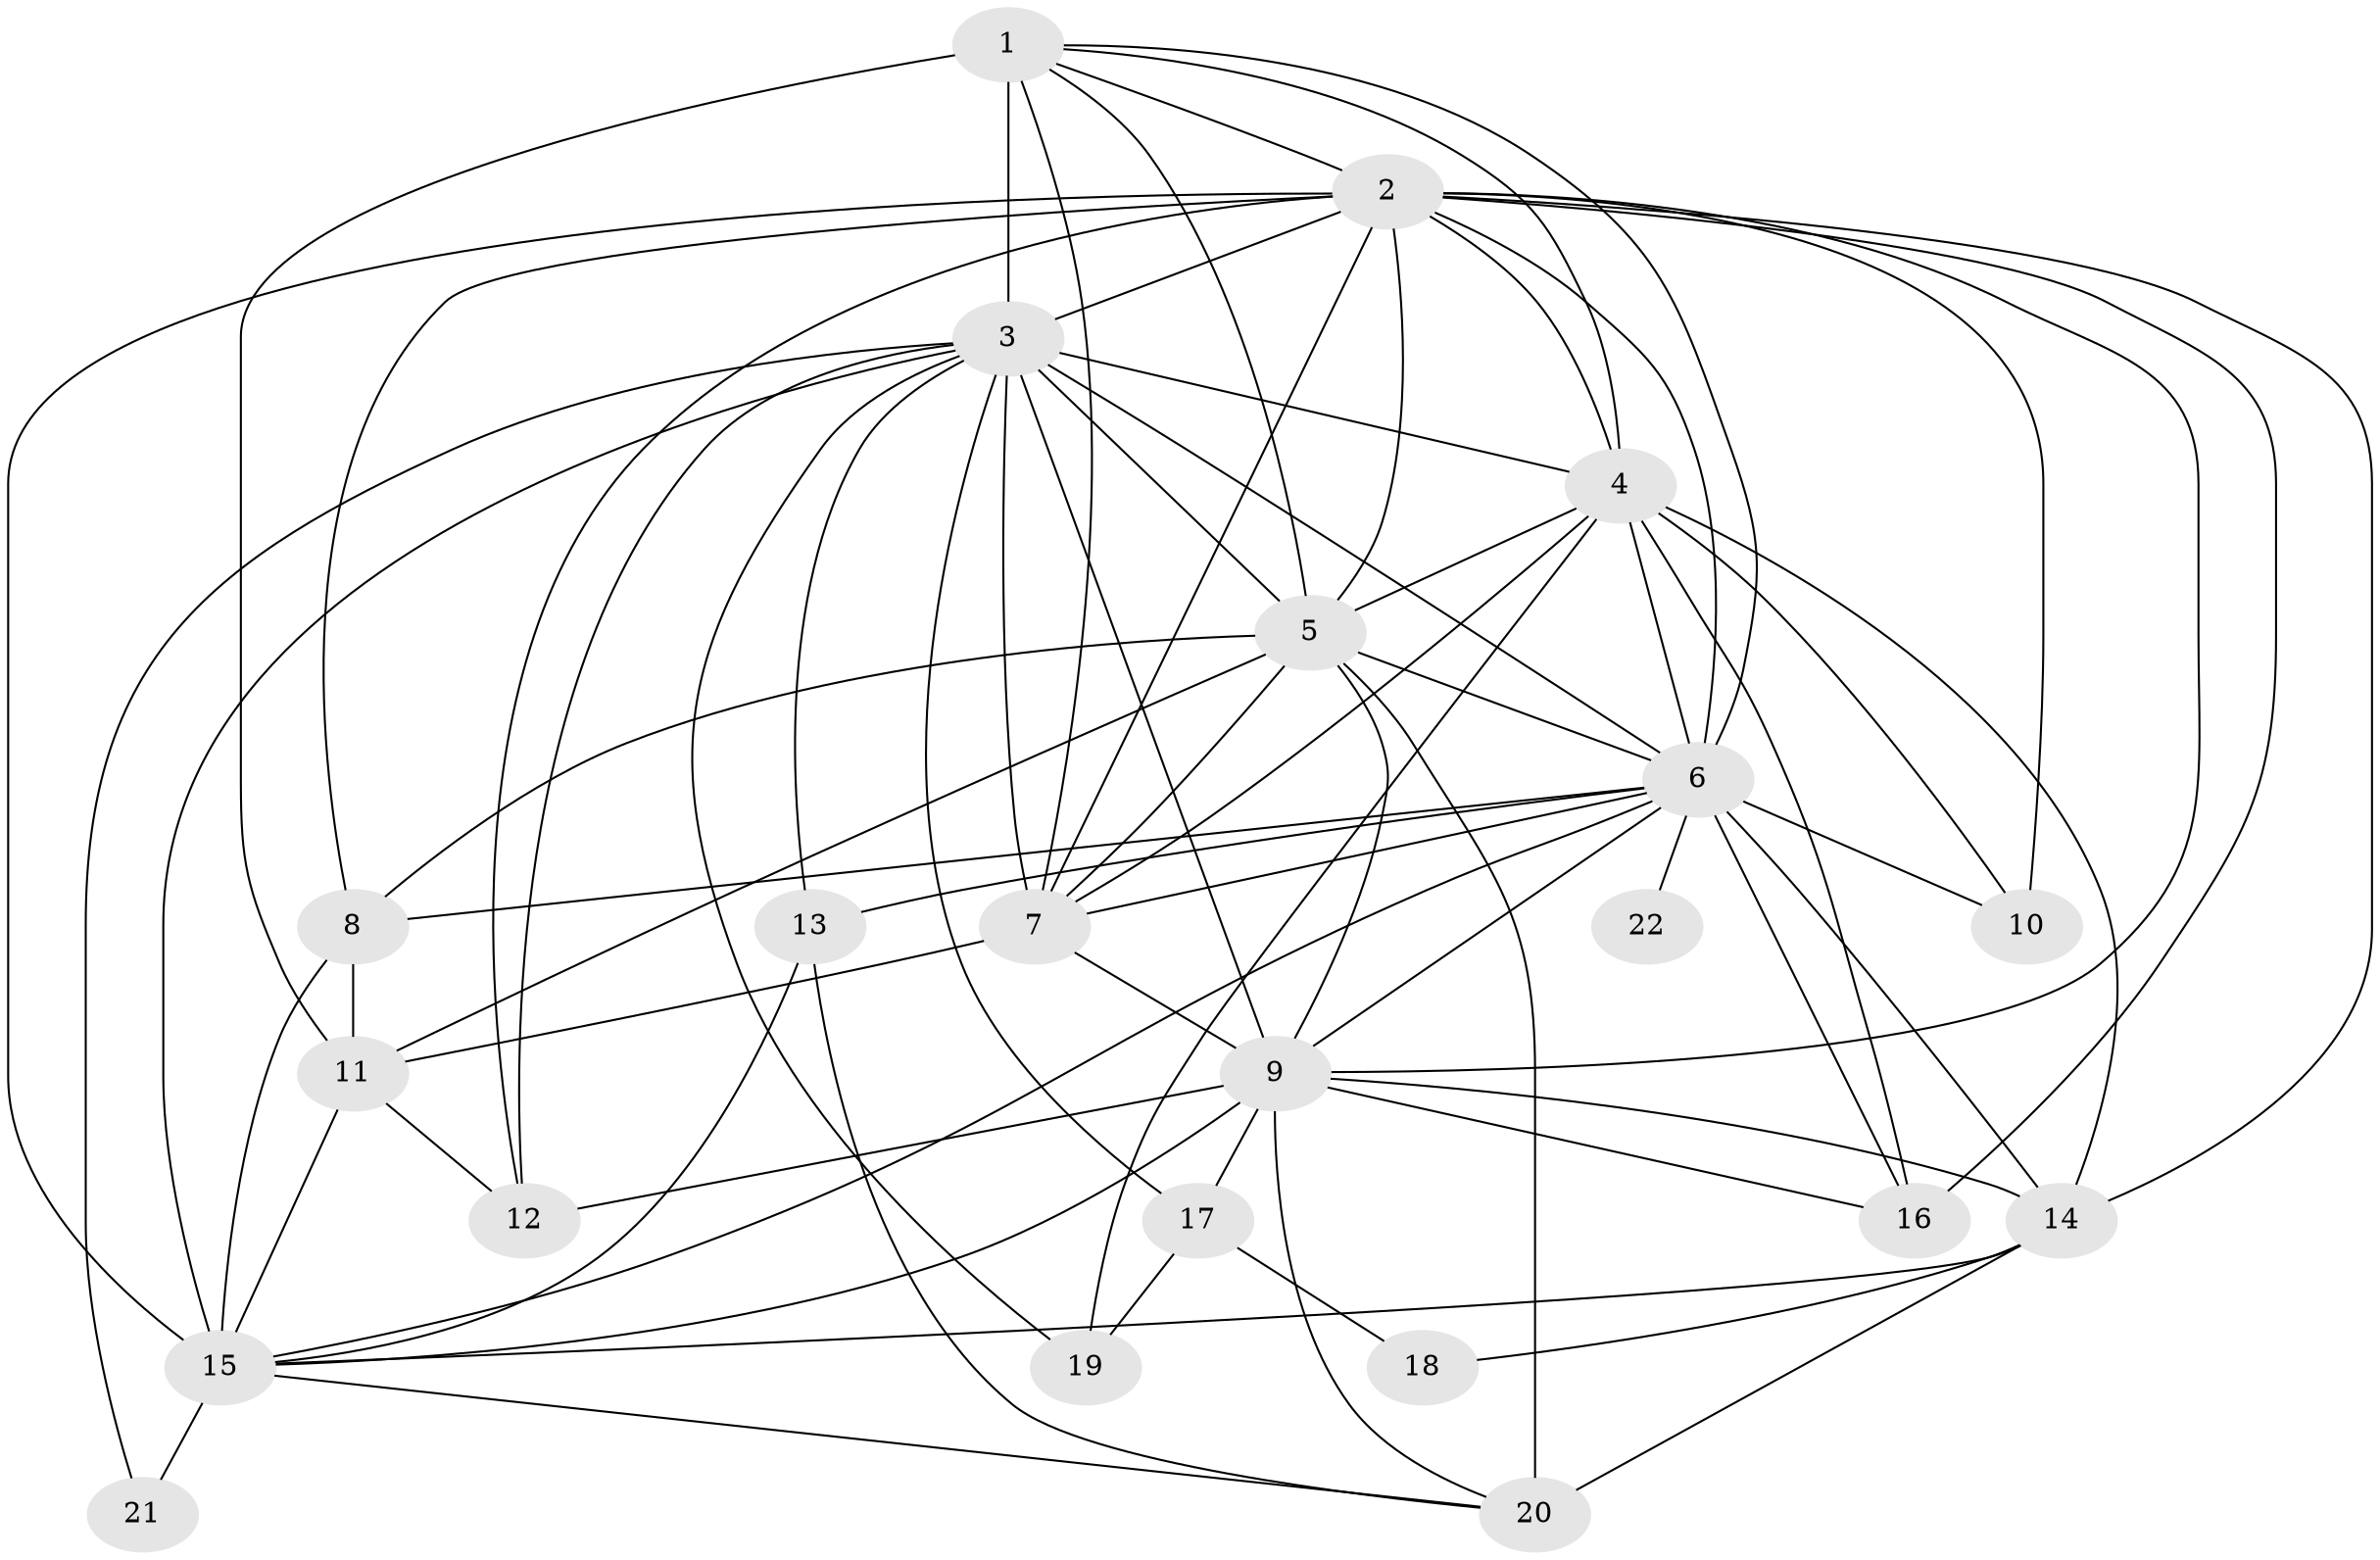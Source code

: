 // original degree distribution, {17: 0.028169014084507043, 24: 0.028169014084507043, 16: 0.04225352112676056, 13: 0.014084507042253521, 20: 0.014084507042253521, 14: 0.014084507042253521, 5: 0.07042253521126761, 3: 0.16901408450704225, 2: 0.5915492957746479, 6: 0.028169014084507043}
// Generated by graph-tools (version 1.1) at 2025/49/03/04/25 22:49:59]
// undirected, 22 vertices, 73 edges
graph export_dot {
  node [color=gray90,style=filled];
  1;
  2;
  3;
  4;
  5;
  6;
  7;
  8;
  9;
  10;
  11;
  12;
  13;
  14;
  15;
  16;
  17;
  18;
  19;
  20;
  21;
  22;
  1 -- 2 [weight=2.0];
  1 -- 3 [weight=2.0];
  1 -- 4 [weight=3.0];
  1 -- 5 [weight=1.0];
  1 -- 6 [weight=1.0];
  1 -- 7 [weight=1.0];
  1 -- 11 [weight=7.0];
  2 -- 3 [weight=4.0];
  2 -- 4 [weight=4.0];
  2 -- 5 [weight=2.0];
  2 -- 6 [weight=3.0];
  2 -- 7 [weight=3.0];
  2 -- 8 [weight=2.0];
  2 -- 9 [weight=1.0];
  2 -- 10 [weight=2.0];
  2 -- 12 [weight=1.0];
  2 -- 14 [weight=2.0];
  2 -- 15 [weight=6.0];
  2 -- 16 [weight=2.0];
  3 -- 4 [weight=4.0];
  3 -- 5 [weight=2.0];
  3 -- 6 [weight=2.0];
  3 -- 7 [weight=3.0];
  3 -- 9 [weight=2.0];
  3 -- 12 [weight=1.0];
  3 -- 13 [weight=4.0];
  3 -- 15 [weight=2.0];
  3 -- 17 [weight=1.0];
  3 -- 19 [weight=1.0];
  3 -- 21 [weight=1.0];
  4 -- 5 [weight=2.0];
  4 -- 6 [weight=2.0];
  4 -- 7 [weight=2.0];
  4 -- 10 [weight=1.0];
  4 -- 14 [weight=1.0];
  4 -- 16 [weight=4.0];
  4 -- 19 [weight=2.0];
  5 -- 6 [weight=2.0];
  5 -- 7 [weight=1.0];
  5 -- 8 [weight=1.0];
  5 -- 9 [weight=1.0];
  5 -- 11 [weight=1.0];
  5 -- 20 [weight=3.0];
  6 -- 7 [weight=1.0];
  6 -- 8 [weight=1.0];
  6 -- 9 [weight=1.0];
  6 -- 10 [weight=1.0];
  6 -- 13 [weight=1.0];
  6 -- 14 [weight=1.0];
  6 -- 15 [weight=1.0];
  6 -- 16 [weight=1.0];
  6 -- 22 [weight=1.0];
  7 -- 9 [weight=11.0];
  7 -- 11 [weight=2.0];
  8 -- 11 [weight=1.0];
  8 -- 15 [weight=1.0];
  9 -- 12 [weight=2.0];
  9 -- 14 [weight=1.0];
  9 -- 15 [weight=2.0];
  9 -- 16 [weight=1.0];
  9 -- 17 [weight=2.0];
  9 -- 20 [weight=1.0];
  11 -- 12 [weight=2.0];
  11 -- 15 [weight=1.0];
  13 -- 15 [weight=2.0];
  13 -- 20 [weight=1.0];
  14 -- 15 [weight=1.0];
  14 -- 18 [weight=1.0];
  14 -- 20 [weight=1.0];
  15 -- 20 [weight=1.0];
  15 -- 21 [weight=1.0];
  17 -- 18 [weight=1.0];
  17 -- 19 [weight=1.0];
}
